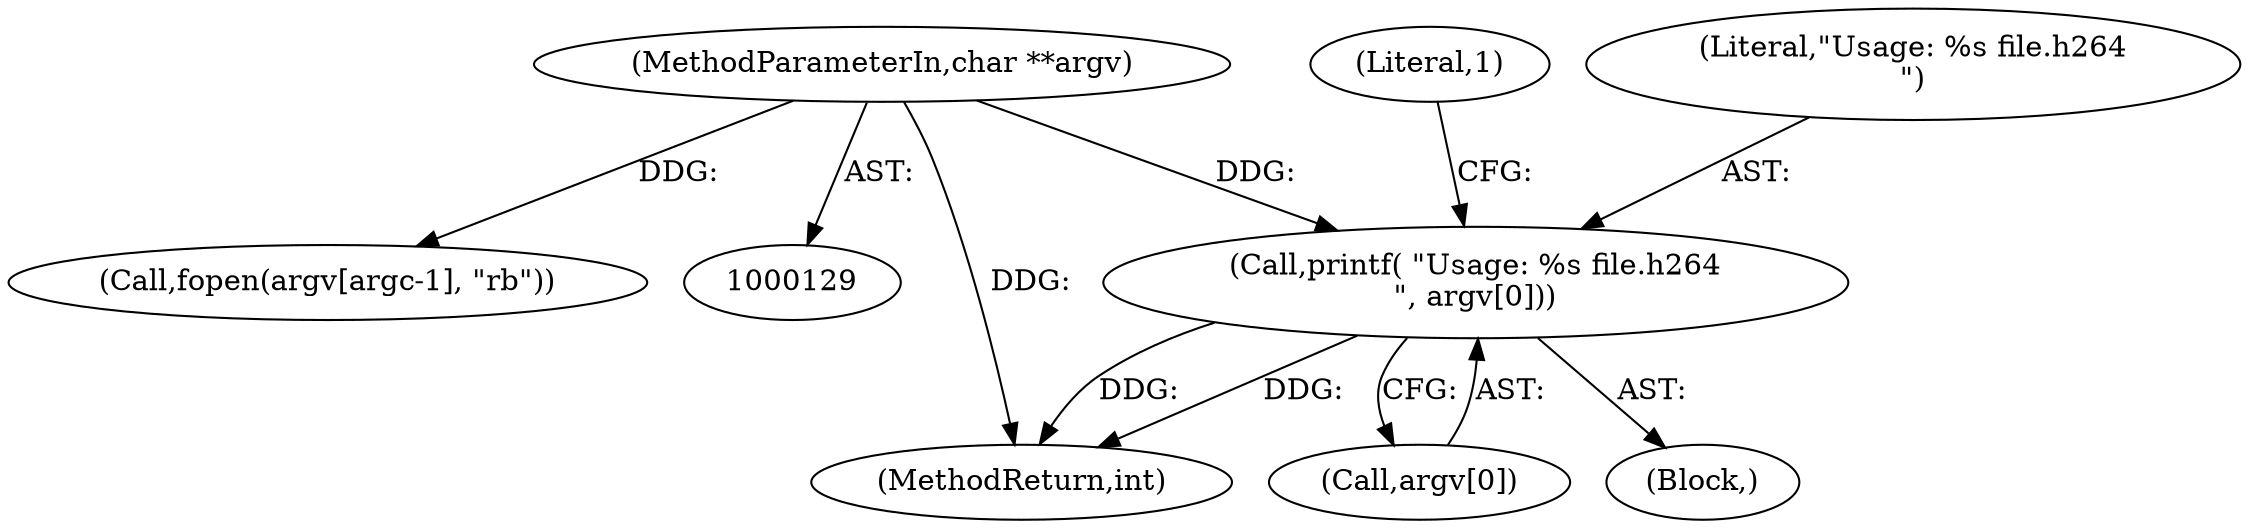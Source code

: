 digraph "0_Android_2b6f22dc64d456471a1dc6df09d515771d1427c8_1@array" {
"1000151" [label="(Call,printf( \"Usage: %s file.h264\n\", argv[0]))"];
"1000131" [label="(MethodParameterIn,char **argv)"];
"1000151" [label="(Call,printf( \"Usage: %s file.h264\n\", argv[0]))"];
"1000131" [label="(MethodParameterIn,char **argv)"];
"1000158" [label="(Literal,1)"];
"1000452" [label="(MethodReturn,int)"];
"1000176" [label="(Call,fopen(argv[argc-1], \"rb\"))"];
"1000152" [label="(Literal,\"Usage: %s file.h264\n\")"];
"1000153" [label="(Call,argv[0])"];
"1000150" [label="(Block,)"];
"1000151" -> "1000150"  [label="AST: "];
"1000151" -> "1000153"  [label="CFG: "];
"1000152" -> "1000151"  [label="AST: "];
"1000153" -> "1000151"  [label="AST: "];
"1000158" -> "1000151"  [label="CFG: "];
"1000151" -> "1000452"  [label="DDG: "];
"1000151" -> "1000452"  [label="DDG: "];
"1000131" -> "1000151"  [label="DDG: "];
"1000131" -> "1000129"  [label="AST: "];
"1000131" -> "1000452"  [label="DDG: "];
"1000131" -> "1000176"  [label="DDG: "];
}
